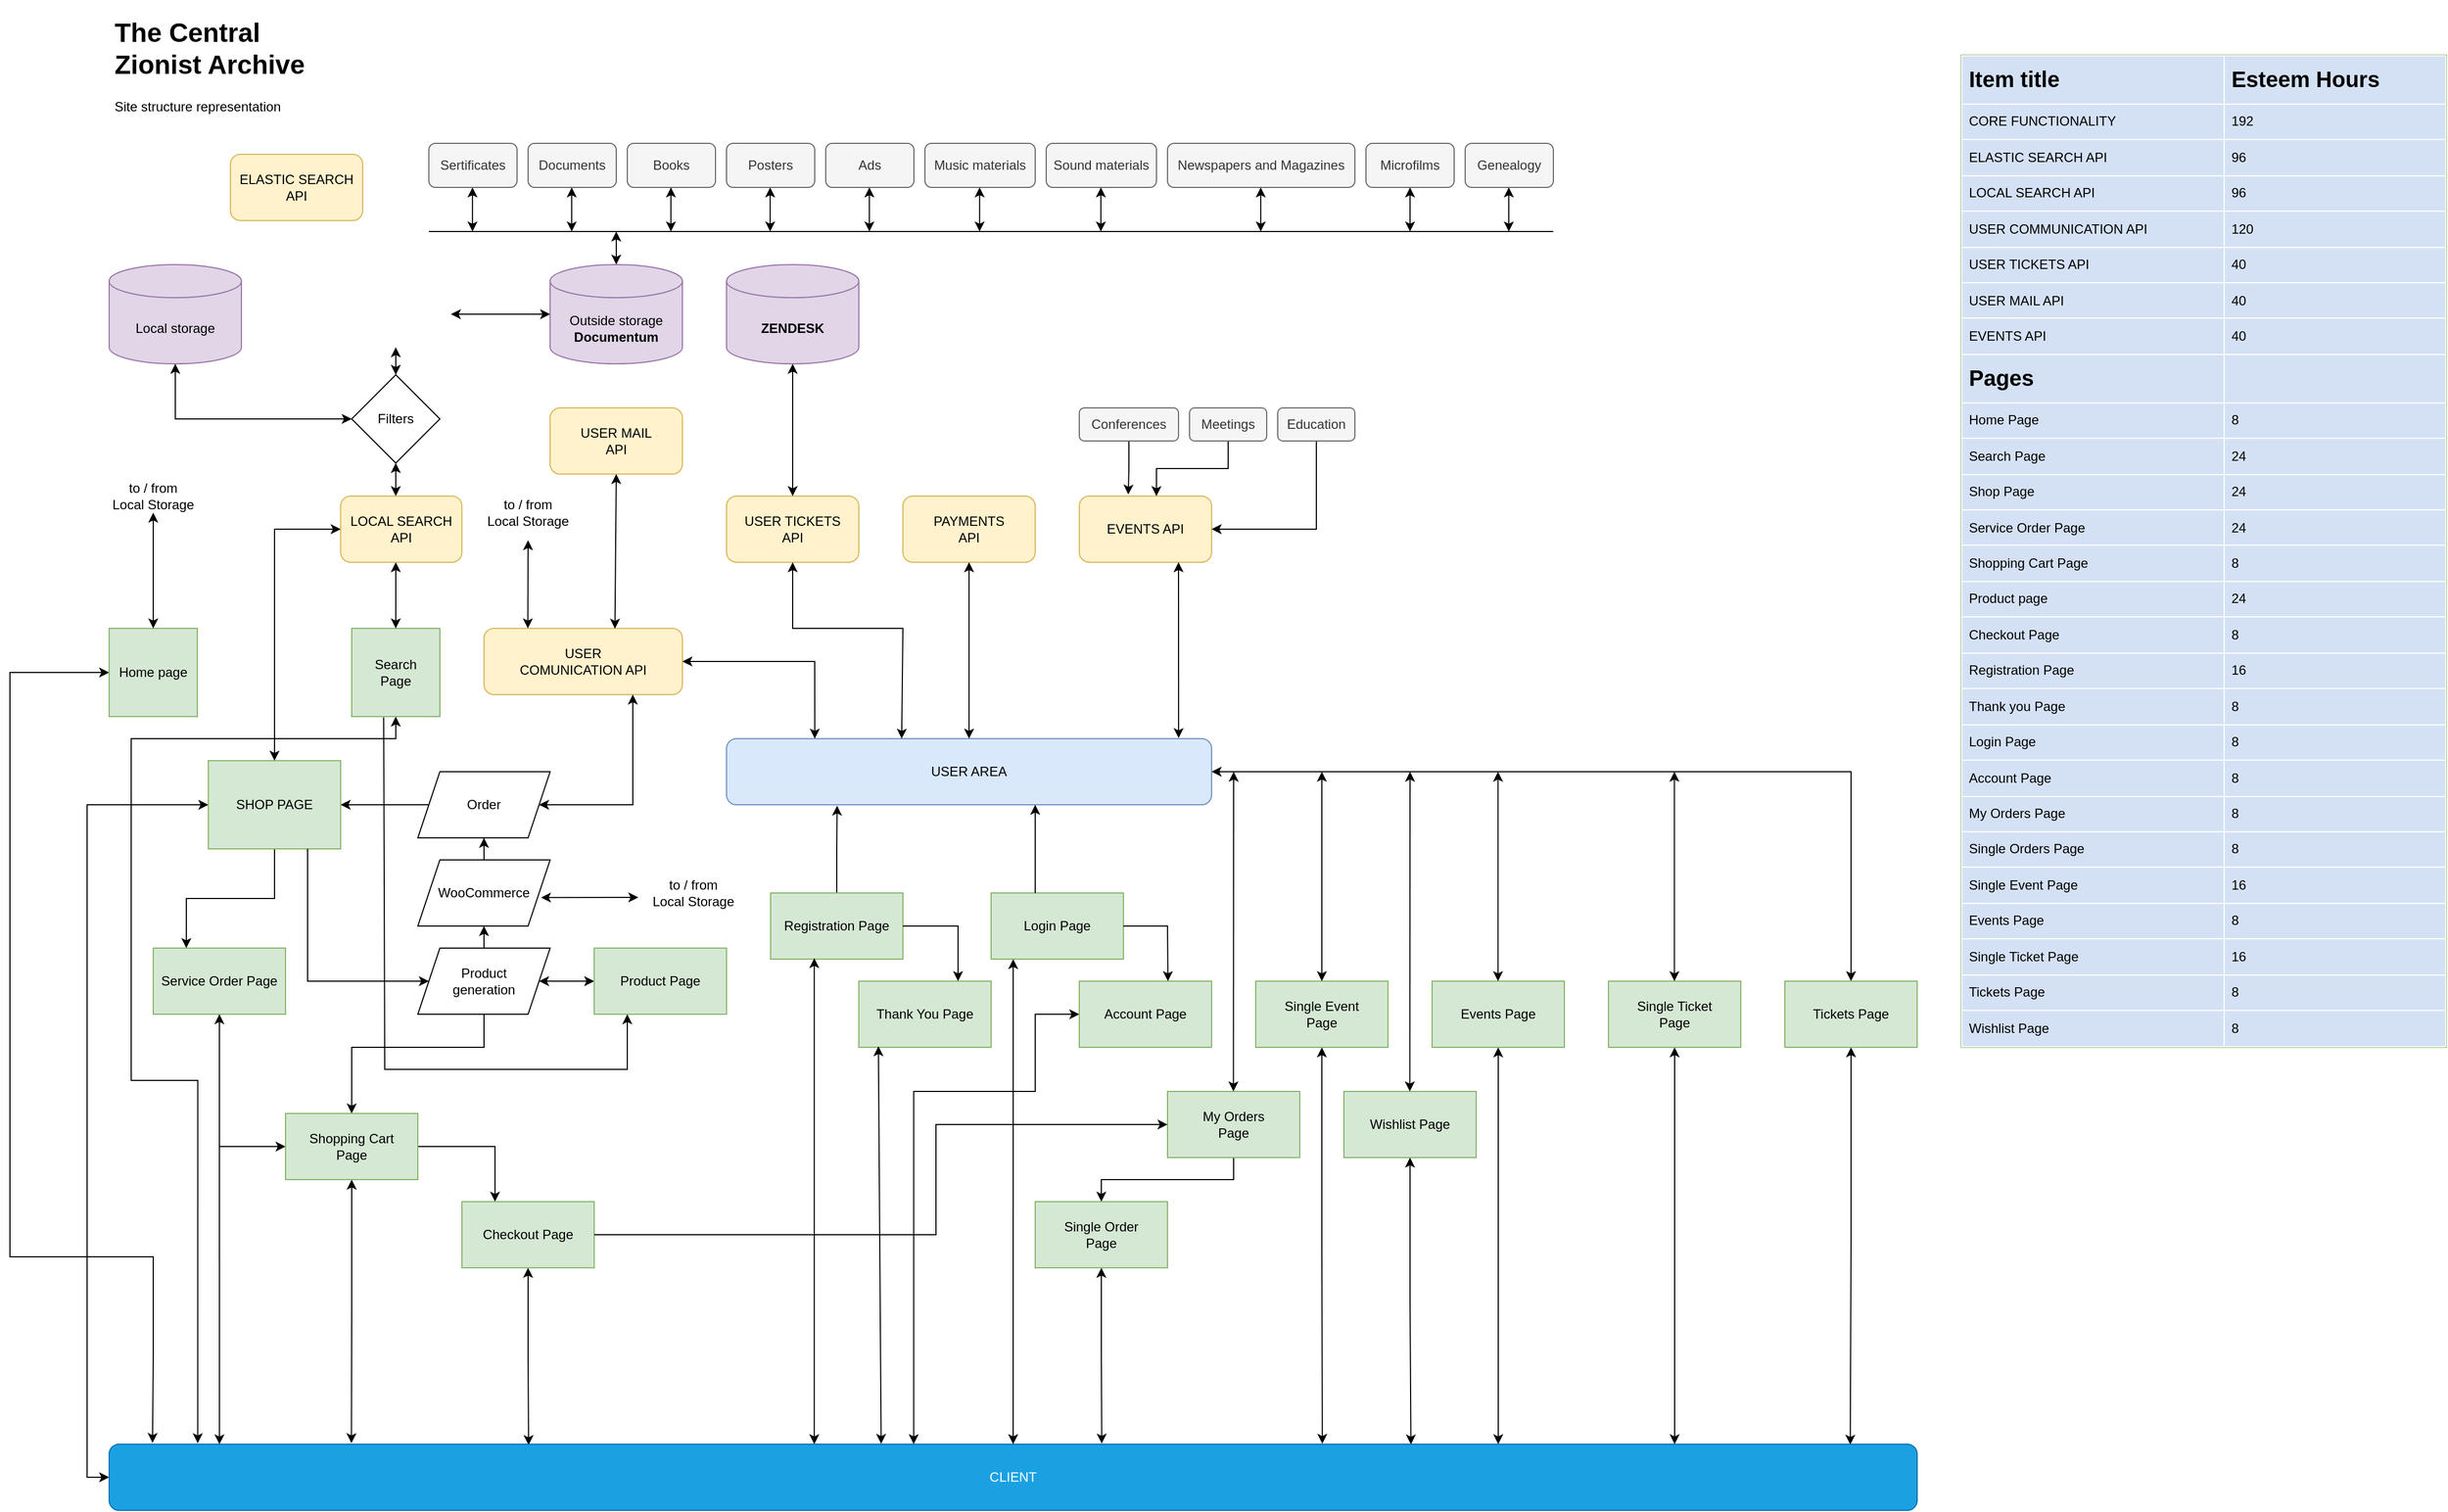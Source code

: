 <mxfile version="20.2.2" type="github">
  <diagram id="vXTD9lxBzudfeYfwQPNL" name="Page-1">
    <mxGraphModel dx="2700" dy="1826" grid="1" gridSize="10" guides="1" tooltips="1" connect="1" arrows="1" fold="1" page="1" pageScale="1" pageWidth="1169" pageHeight="827" math="0" shadow="0">
      <root>
        <mxCell id="0" />
        <mxCell id="1" parent="0" />
        <mxCell id="1O4lPicYfPI4-qORrqub-135" style="edgeStyle=orthogonalEdgeStyle;rounded=0;orthogonalLoop=1;jettySize=auto;html=1;entryX=0.024;entryY=-0.02;entryDx=0;entryDy=0;entryPerimeter=0;startArrow=classic;" parent="1" source="1O4lPicYfPI4-qORrqub-1" target="1O4lPicYfPI4-qORrqub-122" edge="1">
          <mxGeometry relative="1" as="geometry">
            <mxPoint x="140" y="1260.0" as="targetPoint" />
            <Array as="points">
              <mxPoint x="70" y="640" />
              <mxPoint x="70" y="1170" />
              <mxPoint x="200" y="1170" />
              <mxPoint x="200" y="1260" />
            </Array>
          </mxGeometry>
        </mxCell>
        <mxCell id="1O4lPicYfPI4-qORrqub-1" value="Home page" style="whiteSpace=wrap;html=1;aspect=fixed;fillColor=#d5e8d4;strokeColor=#82b366;" parent="1" vertex="1">
          <mxGeometry x="160" y="600" width="80" height="80" as="geometry" />
        </mxCell>
        <mxCell id="1O4lPicYfPI4-qORrqub-136" style="edgeStyle=orthogonalEdgeStyle;rounded=0;orthogonalLoop=1;jettySize=auto;html=1;entryX=0.049;entryY=-0.015;entryDx=0;entryDy=0;entryPerimeter=0;startArrow=classic;" parent="1" source="1O4lPicYfPI4-qORrqub-2" target="1O4lPicYfPI4-qORrqub-122" edge="1">
          <mxGeometry relative="1" as="geometry">
            <Array as="points">
              <mxPoint x="420" y="700" />
              <mxPoint x="180" y="700" />
              <mxPoint x="180" y="1010" />
              <mxPoint x="240" y="1010" />
            </Array>
          </mxGeometry>
        </mxCell>
        <mxCell id="1O4lPicYfPI4-qORrqub-2" value="&lt;div&gt;Search&lt;/div&gt;&lt;div&gt;Page&lt;br&gt;&lt;/div&gt;" style="whiteSpace=wrap;html=1;aspect=fixed;fillColor=#d5e8d4;strokeColor=#82b366;" parent="1" vertex="1">
          <mxGeometry x="380" y="600" width="80" height="80" as="geometry" />
        </mxCell>
        <mxCell id="1O4lPicYfPI4-qORrqub-4" value="Local storage" style="shape=cylinder3;whiteSpace=wrap;html=1;boundedLbl=1;backgroundOutline=1;size=15;fillColor=#e1d5e7;strokeColor=#9673a6;" parent="1" vertex="1">
          <mxGeometry x="160" y="270" width="120" height="90" as="geometry" />
        </mxCell>
        <mxCell id="1O4lPicYfPI4-qORrqub-5" value="Outside storage&lt;br&gt;&lt;strong&gt;Documentum&lt;/strong&gt;" style="shape=cylinder3;whiteSpace=wrap;html=1;boundedLbl=1;backgroundOutline=1;size=15;fillColor=#e1d5e7;strokeColor=#9673a6;" parent="1" vertex="1">
          <mxGeometry x="560" y="270" width="120" height="90" as="geometry" />
        </mxCell>
        <mxCell id="1O4lPicYfPI4-qORrqub-6" value="&lt;h1&gt;The Central Zionist Archive &lt;br&gt;&lt;/h1&gt;&lt;p&gt;Site structure representation&lt;br&gt;&lt;/p&gt;" style="text;html=1;strokeColor=none;fillColor=none;spacing=5;spacingTop=-20;whiteSpace=wrap;overflow=hidden;rounded=0;" parent="1" vertex="1">
          <mxGeometry x="160" y="40" width="190" height="120" as="geometry" />
        </mxCell>
        <mxCell id="1O4lPicYfPI4-qORrqub-9" value="Sertificates" style="rounded=1;whiteSpace=wrap;html=1;fillColor=#f5f5f5;fontColor=#333333;strokeColor=#666666;" parent="1" vertex="1">
          <mxGeometry x="450" y="160" width="80" height="40" as="geometry" />
        </mxCell>
        <mxCell id="1O4lPicYfPI4-qORrqub-10" value="Documents" style="rounded=1;whiteSpace=wrap;html=1;fillColor=#f5f5f5;fontColor=#333333;strokeColor=#666666;" parent="1" vertex="1">
          <mxGeometry x="540" y="160" width="80" height="40" as="geometry" />
        </mxCell>
        <mxCell id="1O4lPicYfPI4-qORrqub-11" value="Books" style="rounded=1;whiteSpace=wrap;html=1;fillColor=#f5f5f5;fontColor=#333333;strokeColor=#666666;" parent="1" vertex="1">
          <mxGeometry x="630" y="160" width="80" height="40" as="geometry" />
        </mxCell>
        <mxCell id="1O4lPicYfPI4-qORrqub-13" value="" style="endArrow=classic;startArrow=classic;html=1;rounded=0;exitX=1;exitY=0.5;exitDx=0;exitDy=0;entryX=0;entryY=0.5;entryDx=0;entryDy=0;entryPerimeter=0;" parent="1" target="1O4lPicYfPI4-qORrqub-5" edge="1">
          <mxGeometry width="50" height="50" relative="1" as="geometry">
            <mxPoint x="470" y="315" as="sourcePoint" />
            <mxPoint x="640" y="440" as="targetPoint" />
          </mxGeometry>
        </mxCell>
        <mxCell id="1O4lPicYfPI4-qORrqub-14" value="Posters" style="rounded=1;whiteSpace=wrap;html=1;fillColor=#f5f5f5;fontColor=#333333;strokeColor=#666666;" parent="1" vertex="1">
          <mxGeometry x="720" y="160" width="80" height="40" as="geometry" />
        </mxCell>
        <mxCell id="1O4lPicYfPI4-qORrqub-17" value="Filters" style="rhombus;whiteSpace=wrap;html=1;" parent="1" vertex="1">
          <mxGeometry x="380" y="370" width="80" height="80" as="geometry" />
        </mxCell>
        <mxCell id="1O4lPicYfPI4-qORrqub-22" value="" style="endArrow=classic;startArrow=classic;html=1;rounded=0;entryX=0.5;entryY=1;entryDx=0;entryDy=0;" parent="1" edge="1">
          <mxGeometry width="50" height="50" relative="1" as="geometry">
            <mxPoint x="420" y="370" as="sourcePoint" />
            <mxPoint x="420" y="345" as="targetPoint" />
          </mxGeometry>
        </mxCell>
        <mxCell id="1O4lPicYfPI4-qORrqub-23" value="" style="endArrow=classic;startArrow=classic;html=1;rounded=0;entryX=0;entryY=0.5;entryDx=0;entryDy=0;exitX=0.5;exitY=1;exitDx=0;exitDy=0;exitPerimeter=0;" parent="1" source="1O4lPicYfPI4-qORrqub-4" target="1O4lPicYfPI4-qORrqub-17" edge="1">
          <mxGeometry width="50" height="50" relative="1" as="geometry">
            <mxPoint x="195" y="435" as="sourcePoint" />
            <mxPoint x="245" y="385" as="targetPoint" />
            <Array as="points">
              <mxPoint x="220" y="410" />
            </Array>
          </mxGeometry>
        </mxCell>
        <mxCell id="1O4lPicYfPI4-qORrqub-24" value="" style="endArrow=classic;startArrow=classic;html=1;rounded=0;exitX=0.5;exitY=0;exitDx=0;exitDy=0;entryX=0.5;entryY=1;entryDx=0;entryDy=0;" parent="1" target="1O4lPicYfPI4-qORrqub-17" edge="1">
          <mxGeometry width="50" height="50" relative="1" as="geometry">
            <mxPoint x="420" y="480" as="sourcePoint" />
            <mxPoint x="470" y="400" as="targetPoint" />
          </mxGeometry>
        </mxCell>
        <mxCell id="1O4lPicYfPI4-qORrqub-25" value="Ads" style="rounded=1;whiteSpace=wrap;html=1;fillColor=#f5f5f5;fontColor=#333333;strokeColor=#666666;" parent="1" vertex="1">
          <mxGeometry x="810" y="160" width="80" height="40" as="geometry" />
        </mxCell>
        <mxCell id="1O4lPicYfPI4-qORrqub-26" value="Music materials" style="rounded=1;whiteSpace=wrap;html=1;fillColor=#f5f5f5;fontColor=#333333;strokeColor=#666666;" parent="1" vertex="1">
          <mxGeometry x="900" y="160" width="100" height="40" as="geometry" />
        </mxCell>
        <mxCell id="1O4lPicYfPI4-qORrqub-27" value="Sound materials" style="rounded=1;whiteSpace=wrap;html=1;fillColor=#f5f5f5;fontColor=#333333;strokeColor=#666666;" parent="1" vertex="1">
          <mxGeometry x="1010" y="160" width="100" height="40" as="geometry" />
        </mxCell>
        <mxCell id="1O4lPicYfPI4-qORrqub-28" value="" style="endArrow=classic;startArrow=classic;html=1;rounded=0;exitX=0.5;exitY=0;exitDx=0;exitDy=0;entryX=0.5;entryY=1;entryDx=0;entryDy=0;" parent="1" source="1O4lPicYfPI4-qORrqub-2" edge="1">
          <mxGeometry width="50" height="50" relative="1" as="geometry">
            <mxPoint x="690" y="410" as="sourcePoint" />
            <mxPoint x="420" y="540" as="targetPoint" />
          </mxGeometry>
        </mxCell>
        <mxCell id="1O4lPicYfPI4-qORrqub-30" value="" style="endArrow=classic;startArrow=classic;html=1;rounded=0;exitX=0.5;exitY=0;exitDx=0;exitDy=0;" parent="1" source="1O4lPicYfPI4-qORrqub-1" target="1O4lPicYfPI4-qORrqub-31" edge="1">
          <mxGeometry width="50" height="50" relative="1" as="geometry">
            <mxPoint x="690" y="410" as="sourcePoint" />
            <mxPoint x="200" y="480" as="targetPoint" />
          </mxGeometry>
        </mxCell>
        <mxCell id="1O4lPicYfPI4-qORrqub-31" value="&lt;div&gt;to / from&lt;/div&gt;&lt;div&gt;Local Storage&lt;br&gt;&lt;/div&gt;" style="text;html=1;strokeColor=none;fillColor=none;align=center;verticalAlign=middle;whiteSpace=wrap;rounded=0;" parent="1" vertex="1">
          <mxGeometry x="150" y="465" width="100" height="30" as="geometry" />
        </mxCell>
        <mxCell id="1O4lPicYfPI4-qORrqub-34" value="" style="endArrow=classic;startArrow=classic;html=1;rounded=0;exitX=0.5;exitY=0;exitDx=0;exitDy=0;exitPerimeter=0;" parent="1" source="1O4lPicYfPI4-qORrqub-5" edge="1">
          <mxGeometry width="50" height="50" relative="1" as="geometry">
            <mxPoint x="690" y="410" as="sourcePoint" />
            <mxPoint x="620" y="240" as="targetPoint" />
          </mxGeometry>
        </mxCell>
        <mxCell id="1O4lPicYfPI4-qORrqub-35" value="" style="endArrow=none;html=1;rounded=0;" parent="1" edge="1">
          <mxGeometry width="50" height="50" relative="1" as="geometry">
            <mxPoint x="450" y="240" as="sourcePoint" />
            <mxPoint x="1470" y="240" as="targetPoint" />
          </mxGeometry>
        </mxCell>
        <mxCell id="1O4lPicYfPI4-qORrqub-39" value="Newspapers and Magazines" style="rounded=1;whiteSpace=wrap;html=1;fillColor=#f5f5f5;fontColor=#333333;strokeColor=#666666;" parent="1" vertex="1">
          <mxGeometry x="1120" y="160" width="170" height="40" as="geometry" />
        </mxCell>
        <mxCell id="1O4lPicYfPI4-qORrqub-40" value="Genealogy" style="rounded=1;whiteSpace=wrap;html=1;fillColor=#f5f5f5;fontColor=#333333;strokeColor=#666666;" parent="1" vertex="1">
          <mxGeometry x="1390" y="160" width="80" height="40" as="geometry" />
        </mxCell>
        <mxCell id="1O4lPicYfPI4-qORrqub-43" value="Microfilms" style="rounded=1;whiteSpace=wrap;html=1;fillColor=#f5f5f5;fontColor=#333333;strokeColor=#666666;" parent="1" vertex="1">
          <mxGeometry x="1300" y="160" width="80" height="40" as="geometry" />
        </mxCell>
        <mxCell id="1O4lPicYfPI4-qORrqub-44" value="" style="endArrow=classic;startArrow=classic;html=1;rounded=0;entryX=0.5;entryY=1;entryDx=0;entryDy=0;" parent="1" edge="1">
          <mxGeometry width="50" height="50" relative="1" as="geometry">
            <mxPoint x="489.58" y="240.0" as="sourcePoint" />
            <mxPoint x="489.58" y="200.0" as="targetPoint" />
          </mxGeometry>
        </mxCell>
        <mxCell id="1O4lPicYfPI4-qORrqub-45" value="" style="endArrow=classic;startArrow=classic;html=1;rounded=0;entryX=0.5;entryY=1;entryDx=0;entryDy=0;" parent="1" edge="1">
          <mxGeometry width="50" height="50" relative="1" as="geometry">
            <mxPoint x="579.58" y="240.0" as="sourcePoint" />
            <mxPoint x="579.58" y="200.0" as="targetPoint" />
          </mxGeometry>
        </mxCell>
        <mxCell id="1O4lPicYfPI4-qORrqub-46" value="" style="endArrow=classic;startArrow=classic;html=1;rounded=0;entryX=0.5;entryY=1;entryDx=0;entryDy=0;" parent="1" edge="1">
          <mxGeometry width="50" height="50" relative="1" as="geometry">
            <mxPoint x="669.58" y="240.0" as="sourcePoint" />
            <mxPoint x="669.58" y="200.0" as="targetPoint" />
          </mxGeometry>
        </mxCell>
        <mxCell id="1O4lPicYfPI4-qORrqub-47" value="" style="endArrow=classic;startArrow=classic;html=1;rounded=0;entryX=0.5;entryY=1;entryDx=0;entryDy=0;" parent="1" edge="1">
          <mxGeometry width="50" height="50" relative="1" as="geometry">
            <mxPoint x="759.58" y="240.0" as="sourcePoint" />
            <mxPoint x="759.58" y="200.0" as="targetPoint" />
          </mxGeometry>
        </mxCell>
        <mxCell id="1O4lPicYfPI4-qORrqub-48" value="" style="endArrow=classic;startArrow=classic;html=1;rounded=0;entryX=0.5;entryY=1;entryDx=0;entryDy=0;" parent="1" edge="1">
          <mxGeometry width="50" height="50" relative="1" as="geometry">
            <mxPoint x="849.58" y="240.0" as="sourcePoint" />
            <mxPoint x="849.58" y="200.0" as="targetPoint" />
          </mxGeometry>
        </mxCell>
        <mxCell id="1O4lPicYfPI4-qORrqub-49" value="" style="endArrow=classic;startArrow=classic;html=1;rounded=0;entryX=0.5;entryY=1;entryDx=0;entryDy=0;" parent="1" edge="1">
          <mxGeometry width="50" height="50" relative="1" as="geometry">
            <mxPoint x="949.58" y="240.0" as="sourcePoint" />
            <mxPoint x="949.58" y="200.0" as="targetPoint" />
          </mxGeometry>
        </mxCell>
        <mxCell id="1O4lPicYfPI4-qORrqub-50" value="" style="endArrow=classic;startArrow=classic;html=1;rounded=0;entryX=0.5;entryY=1;entryDx=0;entryDy=0;" parent="1" edge="1">
          <mxGeometry width="50" height="50" relative="1" as="geometry">
            <mxPoint x="1059.58" y="240.0" as="sourcePoint" />
            <mxPoint x="1059.58" y="200.0" as="targetPoint" />
          </mxGeometry>
        </mxCell>
        <mxCell id="1O4lPicYfPI4-qORrqub-51" value="" style="endArrow=classic;startArrow=classic;html=1;rounded=0;entryX=0.5;entryY=1;entryDx=0;entryDy=0;" parent="1" edge="1">
          <mxGeometry width="50" height="50" relative="1" as="geometry">
            <mxPoint x="1204.58" y="240.0" as="sourcePoint" />
            <mxPoint x="1204.58" y="200.0" as="targetPoint" />
          </mxGeometry>
        </mxCell>
        <mxCell id="1O4lPicYfPI4-qORrqub-52" value="" style="endArrow=classic;startArrow=classic;html=1;rounded=0;entryX=0.5;entryY=1;entryDx=0;entryDy=0;" parent="1" edge="1">
          <mxGeometry width="50" height="50" relative="1" as="geometry">
            <mxPoint x="1429.58" y="240.0" as="sourcePoint" />
            <mxPoint x="1429.58" y="200.0" as="targetPoint" />
          </mxGeometry>
        </mxCell>
        <mxCell id="1O4lPicYfPI4-qORrqub-53" value="" style="endArrow=classic;startArrow=classic;html=1;rounded=0;entryX=0.5;entryY=1;entryDx=0;entryDy=0;" parent="1" edge="1">
          <mxGeometry width="50" height="50" relative="1" as="geometry">
            <mxPoint x="1340" y="240.0" as="sourcePoint" />
            <mxPoint x="1340" y="200.0" as="targetPoint" />
          </mxGeometry>
        </mxCell>
        <mxCell id="1O4lPicYfPI4-qORrqub-123" style="edgeStyle=orthogonalEdgeStyle;rounded=0;orthogonalLoop=1;jettySize=auto;html=1;entryX=0.5;entryY=0;entryDx=0;entryDy=0;startArrow=classic;" parent="1" source="1O4lPicYfPI4-qORrqub-55" target="1O4lPicYfPI4-qORrqub-105" edge="1">
          <mxGeometry relative="1" as="geometry" />
        </mxCell>
        <mxCell id="1O4lPicYfPI4-qORrqub-55" value="USER AREA" style="rounded=1;whiteSpace=wrap;html=1;fillColor=#dae8fc;strokeColor=#6c8ebf;" parent="1" vertex="1">
          <mxGeometry x="720" y="700" width="440" height="60" as="geometry" />
        </mxCell>
        <mxCell id="1O4lPicYfPI4-qORrqub-56" value="USER TICKETS&lt;br&gt;API" style="rounded=1;whiteSpace=wrap;html=1;fillColor=#fff2cc;strokeColor=#d6b656;" parent="1" vertex="1">
          <mxGeometry x="720" y="480" width="120" height="60" as="geometry" />
        </mxCell>
        <mxCell id="1O4lPicYfPI4-qORrqub-57" value="EVENTS API" style="rounded=1;whiteSpace=wrap;html=1;fillColor=#fff2cc;strokeColor=#d6b656;" parent="1" vertex="1">
          <mxGeometry x="1040" y="480" width="120" height="60" as="geometry" />
        </mxCell>
        <mxCell id="1O4lPicYfPI4-qORrqub-59" value="&lt;strong&gt;ZENDESK&lt;/strong&gt;" style="shape=cylinder3;whiteSpace=wrap;html=1;boundedLbl=1;backgroundOutline=1;size=15;fillColor=#e1d5e7;strokeColor=#9673a6;" parent="1" vertex="1">
          <mxGeometry x="720" y="270" width="120" height="90" as="geometry" />
        </mxCell>
        <mxCell id="1O4lPicYfPI4-qORrqub-60" value="PAYMENTS&lt;br&gt;API" style="rounded=1;whiteSpace=wrap;html=1;fillColor=#fff2cc;strokeColor=#d6b656;" parent="1" vertex="1">
          <mxGeometry x="880" y="480" width="120" height="60" as="geometry" />
        </mxCell>
        <mxCell id="1O4lPicYfPI4-qORrqub-64" style="edgeStyle=orthogonalEdgeStyle;rounded=0;orthogonalLoop=1;jettySize=auto;html=1;exitX=0.5;exitY=1;exitDx=0;exitDy=0;entryX=0.37;entryY=-0.024;entryDx=0;entryDy=0;entryPerimeter=0;" parent="1" source="1O4lPicYfPI4-qORrqub-61" target="1O4lPicYfPI4-qORrqub-57" edge="1">
          <mxGeometry relative="1" as="geometry" />
        </mxCell>
        <mxCell id="1O4lPicYfPI4-qORrqub-61" value="Сonferences" style="rounded=1;whiteSpace=wrap;html=1;fillColor=#f5f5f5;fontColor=#333333;strokeColor=#666666;" parent="1" vertex="1">
          <mxGeometry x="1040" y="400" width="90" height="30" as="geometry" />
        </mxCell>
        <mxCell id="1O4lPicYfPI4-qORrqub-65" style="edgeStyle=orthogonalEdgeStyle;rounded=0;orthogonalLoop=1;jettySize=auto;html=1;exitX=0.5;exitY=1;exitDx=0;exitDy=0;entryX=0.583;entryY=0;entryDx=0;entryDy=0;entryPerimeter=0;" parent="1" source="1O4lPicYfPI4-qORrqub-62" target="1O4lPicYfPI4-qORrqub-57" edge="1">
          <mxGeometry relative="1" as="geometry" />
        </mxCell>
        <mxCell id="1O4lPicYfPI4-qORrqub-62" value="Meetings" style="rounded=1;whiteSpace=wrap;html=1;fillColor=#f5f5f5;fontColor=#333333;strokeColor=#666666;" parent="1" vertex="1">
          <mxGeometry x="1140" y="400" width="70" height="30" as="geometry" />
        </mxCell>
        <mxCell id="1O4lPicYfPI4-qORrqub-66" style="edgeStyle=orthogonalEdgeStyle;rounded=0;orthogonalLoop=1;jettySize=auto;html=1;exitX=0.5;exitY=1;exitDx=0;exitDy=0;entryX=1;entryY=0.5;entryDx=0;entryDy=0;" parent="1" source="1O4lPicYfPI4-qORrqub-63" target="1O4lPicYfPI4-qORrqub-57" edge="1">
          <mxGeometry relative="1" as="geometry" />
        </mxCell>
        <mxCell id="1O4lPicYfPI4-qORrqub-63" value="Education" style="rounded=1;whiteSpace=wrap;html=1;fillColor=#f5f5f5;fontColor=#333333;strokeColor=#666666;" parent="1" vertex="1">
          <mxGeometry x="1220" y="400" width="70" height="30" as="geometry" />
        </mxCell>
        <mxCell id="1O4lPicYfPI4-qORrqub-116" style="edgeStyle=orthogonalEdgeStyle;rounded=0;orthogonalLoop=1;jettySize=auto;html=1;entryX=0.25;entryY=0;entryDx=0;entryDy=0;" parent="1" source="1O4lPicYfPI4-qORrqub-67" target="1O4lPicYfPI4-qORrqub-111" edge="1">
          <mxGeometry relative="1" as="geometry" />
        </mxCell>
        <mxCell id="1O4lPicYfPI4-qORrqub-134" style="edgeStyle=orthogonalEdgeStyle;rounded=0;orthogonalLoop=1;jettySize=auto;html=1;entryX=0;entryY=0.5;entryDx=0;entryDy=0;startArrow=classic;" parent="1" source="1O4lPicYfPI4-qORrqub-67" target="1O4lPicYfPI4-qORrqub-122" edge="1">
          <mxGeometry relative="1" as="geometry">
            <Array as="points">
              <mxPoint x="140" y="760" />
              <mxPoint x="140" y="1370" />
            </Array>
          </mxGeometry>
        </mxCell>
        <mxCell id="1O4lPicYfPI4-qORrqub-67" value="SHOP PAGE" style="rounded=0;whiteSpace=wrap;html=1;fillColor=#d5e8d4;strokeColor=#82b366;" parent="1" vertex="1">
          <mxGeometry x="250" y="720" width="120" height="80" as="geometry" />
        </mxCell>
        <mxCell id="1O4lPicYfPI4-qORrqub-69" value="" style="endArrow=classic;startArrow=classic;html=1;rounded=0;entryX=0;entryY=0.5;entryDx=0;entryDy=0;" parent="1" source="1O4lPicYfPI4-qORrqub-67" edge="1">
          <mxGeometry width="50" height="50" relative="1" as="geometry">
            <mxPoint x="200" y="730" as="sourcePoint" />
            <mxPoint x="370" y="510" as="targetPoint" />
            <Array as="points">
              <mxPoint x="310" y="510" />
            </Array>
          </mxGeometry>
        </mxCell>
        <mxCell id="1O4lPicYfPI4-qORrqub-74" style="edgeStyle=orthogonalEdgeStyle;rounded=0;orthogonalLoop=1;jettySize=auto;html=1;exitX=0.5;exitY=0;exitDx=0;exitDy=0;entryX=0.5;entryY=1;entryDx=0;entryDy=0;" parent="1" source="1O4lPicYfPI4-qORrqub-70" target="1O4lPicYfPI4-qORrqub-71" edge="1">
          <mxGeometry relative="1" as="geometry" />
        </mxCell>
        <mxCell id="1O4lPicYfPI4-qORrqub-90" style="edgeStyle=orthogonalEdgeStyle;rounded=0;orthogonalLoop=1;jettySize=auto;html=1;entryX=0;entryY=0.5;entryDx=0;entryDy=0;startArrow=classic;" parent="1" source="1O4lPicYfPI4-qORrqub-70" target="1O4lPicYfPI4-qORrqub-89" edge="1">
          <mxGeometry relative="1" as="geometry" />
        </mxCell>
        <mxCell id="1O4lPicYfPI4-qORrqub-119" style="edgeStyle=orthogonalEdgeStyle;rounded=0;orthogonalLoop=1;jettySize=auto;html=1;entryX=0.5;entryY=0;entryDx=0;entryDy=0;" parent="1" source="1O4lPicYfPI4-qORrqub-70" target="1O4lPicYfPI4-qORrqub-112" edge="1">
          <mxGeometry relative="1" as="geometry">
            <Array as="points">
              <mxPoint x="500" y="980" />
              <mxPoint x="380" y="980" />
            </Array>
          </mxGeometry>
        </mxCell>
        <mxCell id="1O4lPicYfPI4-qORrqub-70" value="&lt;div&gt;Product&lt;/div&gt;&lt;div&gt;generation&lt;br&gt;&lt;/div&gt;" style="shape=parallelogram;perimeter=parallelogramPerimeter;whiteSpace=wrap;html=1;fixedSize=1;" parent="1" vertex="1">
          <mxGeometry x="440" y="890" width="120" height="60" as="geometry" />
        </mxCell>
        <mxCell id="1O4lPicYfPI4-qORrqub-75" style="edgeStyle=orthogonalEdgeStyle;rounded=0;orthogonalLoop=1;jettySize=auto;html=1;exitX=0.5;exitY=0;exitDx=0;exitDy=0;" parent="1" source="1O4lPicYfPI4-qORrqub-71" target="1O4lPicYfPI4-qORrqub-72" edge="1">
          <mxGeometry relative="1" as="geometry" />
        </mxCell>
        <mxCell id="1O4lPicYfPI4-qORrqub-71" value="WooCommerce" style="shape=parallelogram;perimeter=parallelogramPerimeter;whiteSpace=wrap;html=1;fixedSize=1;" parent="1" vertex="1">
          <mxGeometry x="440" y="810" width="120" height="60" as="geometry" />
        </mxCell>
        <mxCell id="1O4lPicYfPI4-qORrqub-76" style="edgeStyle=orthogonalEdgeStyle;rounded=0;orthogonalLoop=1;jettySize=auto;html=1;entryX=1;entryY=0.5;entryDx=0;entryDy=0;" parent="1" source="1O4lPicYfPI4-qORrqub-72" target="1O4lPicYfPI4-qORrqub-67" edge="1">
          <mxGeometry relative="1" as="geometry" />
        </mxCell>
        <mxCell id="1O4lPicYfPI4-qORrqub-72" value="Order" style="shape=parallelogram;perimeter=parallelogramPerimeter;whiteSpace=wrap;html=1;fixedSize=1;" parent="1" vertex="1">
          <mxGeometry x="440" y="730" width="120" height="60" as="geometry" />
        </mxCell>
        <mxCell id="1O4lPicYfPI4-qORrqub-73" value="" style="endArrow=classic;html=1;rounded=0;entryX=0;entryY=0.5;entryDx=0;entryDy=0;exitX=0.75;exitY=1;exitDx=0;exitDy=0;" parent="1" source="1O4lPicYfPI4-qORrqub-67" target="1O4lPicYfPI4-qORrqub-70" edge="1">
          <mxGeometry width="50" height="50" relative="1" as="geometry">
            <mxPoint x="420" y="760" as="sourcePoint" />
            <mxPoint x="470" y="710" as="targetPoint" />
            <Array as="points">
              <mxPoint x="340" y="920" />
            </Array>
          </mxGeometry>
        </mxCell>
        <mxCell id="1O4lPicYfPI4-qORrqub-77" value="" style="endArrow=classic;startArrow=classic;html=1;rounded=0;exitX=0.931;exitY=0.569;exitDx=0;exitDy=0;exitPerimeter=0;" parent="1" source="1O4lPicYfPI4-qORrqub-71" edge="1">
          <mxGeometry width="50" height="50" relative="1" as="geometry">
            <mxPoint x="610" y="865" as="sourcePoint" />
            <mxPoint x="640" y="844" as="targetPoint" />
          </mxGeometry>
        </mxCell>
        <mxCell id="1O4lPicYfPI4-qORrqub-78" value="&lt;div&gt;to / from&lt;/div&gt;&lt;div&gt;Local Storage&lt;br&gt;&lt;/div&gt;" style="text;html=1;strokeColor=none;fillColor=none;align=center;verticalAlign=middle;whiteSpace=wrap;rounded=0;" parent="1" vertex="1">
          <mxGeometry x="490" y="480" width="100" height="30" as="geometry" />
        </mxCell>
        <mxCell id="1O4lPicYfPI4-qORrqub-79" value="" style="endArrow=classic;startArrow=classic;html=1;rounded=0;entryX=0.5;entryY=1;entryDx=0;entryDy=0;entryPerimeter=0;exitX=0.5;exitY=0;exitDx=0;exitDy=0;" parent="1" source="1O4lPicYfPI4-qORrqub-56" target="1O4lPicYfPI4-qORrqub-59" edge="1">
          <mxGeometry width="50" height="50" relative="1" as="geometry">
            <mxPoint x="760" y="450" as="sourcePoint" />
            <mxPoint x="810" y="400" as="targetPoint" />
          </mxGeometry>
        </mxCell>
        <mxCell id="1O4lPicYfPI4-qORrqub-80" value="USER &lt;br&gt;COMUNICATION API" style="rounded=1;whiteSpace=wrap;html=1;fillColor=#fff2cc;strokeColor=#d6b656;" parent="1" vertex="1">
          <mxGeometry x="500" y="600" width="180" height="60" as="geometry" />
        </mxCell>
        <mxCell id="1O4lPicYfPI4-qORrqub-81" value="" style="endArrow=classic;startArrow=classic;html=1;rounded=0;entryX=0.75;entryY=1;entryDx=0;entryDy=0;exitX=1;exitY=0.5;exitDx=0;exitDy=0;" parent="1" source="1O4lPicYfPI4-qORrqub-72" target="1O4lPicYfPI4-qORrqub-80" edge="1">
          <mxGeometry width="50" height="50" relative="1" as="geometry">
            <mxPoint x="595" y="760" as="sourcePoint" />
            <mxPoint x="645" y="710" as="targetPoint" />
            <Array as="points">
              <mxPoint x="635" y="760" />
            </Array>
          </mxGeometry>
        </mxCell>
        <mxCell id="1O4lPicYfPI4-qORrqub-82" value="" style="endArrow=classic;startArrow=classic;html=1;rounded=0;exitX=1;exitY=0.5;exitDx=0;exitDy=0;entryX=0.182;entryY=0;entryDx=0;entryDy=0;entryPerimeter=0;" parent="1" source="1O4lPicYfPI4-qORrqub-80" target="1O4lPicYfPI4-qORrqub-55" edge="1">
          <mxGeometry width="50" height="50" relative="1" as="geometry">
            <mxPoint x="870" y="660" as="sourcePoint" />
            <mxPoint x="920" y="610" as="targetPoint" />
            <Array as="points">
              <mxPoint x="800" y="630" />
            </Array>
          </mxGeometry>
        </mxCell>
        <mxCell id="1O4lPicYfPI4-qORrqub-83" value="" style="endArrow=classic;startArrow=classic;html=1;rounded=0;entryX=0.221;entryY=-0.001;entryDx=0;entryDy=0;entryPerimeter=0;" parent="1" target="1O4lPicYfPI4-qORrqub-80" edge="1">
          <mxGeometry width="50" height="50" relative="1" as="geometry">
            <mxPoint x="540" y="520" as="sourcePoint" />
            <mxPoint x="618.28" y="560" as="targetPoint" />
          </mxGeometry>
        </mxCell>
        <mxCell id="1O4lPicYfPI4-qORrqub-84" value="USER MAIL&lt;br&gt;API" style="rounded=1;whiteSpace=wrap;html=1;fillColor=#fff2cc;strokeColor=#d6b656;" parent="1" vertex="1">
          <mxGeometry x="560" y="400" width="120" height="60" as="geometry" />
        </mxCell>
        <mxCell id="1O4lPicYfPI4-qORrqub-85" value="" style="endArrow=classic;startArrow=classic;html=1;rounded=0;entryX=0.5;entryY=1;entryDx=0;entryDy=0;exitX=0.66;exitY=0.004;exitDx=0;exitDy=0;exitPerimeter=0;" parent="1" source="1O4lPicYfPI4-qORrqub-80" target="1O4lPicYfPI4-qORrqub-84" edge="1">
          <mxGeometry width="50" height="50" relative="1" as="geometry">
            <mxPoint x="540" y="590" as="sourcePoint" />
            <mxPoint x="590" y="540" as="targetPoint" />
          </mxGeometry>
        </mxCell>
        <mxCell id="1O4lPicYfPI4-qORrqub-86" value="&lt;div&gt;to / from&lt;/div&gt;&lt;div&gt;Local Storage&lt;br&gt;&lt;/div&gt;" style="text;html=1;strokeColor=none;fillColor=none;align=center;verticalAlign=middle;whiteSpace=wrap;rounded=0;" parent="1" vertex="1">
          <mxGeometry x="640" y="825" width="100" height="30" as="geometry" />
        </mxCell>
        <mxCell id="1O4lPicYfPI4-qORrqub-87" value="" style="endArrow=classic;startArrow=classic;html=1;rounded=0;exitX=0.5;exitY=0;exitDx=0;exitDy=0;entryX=0.5;entryY=1;entryDx=0;entryDy=0;" parent="1" source="1O4lPicYfPI4-qORrqub-55" target="1O4lPicYfPI4-qORrqub-60" edge="1">
          <mxGeometry width="50" height="50" relative="1" as="geometry">
            <mxPoint x="890" y="650" as="sourcePoint" />
            <mxPoint x="940" y="600" as="targetPoint" />
          </mxGeometry>
        </mxCell>
        <mxCell id="1O4lPicYfPI4-qORrqub-88" value="" style="endArrow=classic;startArrow=classic;html=1;rounded=0;exitX=0.932;exitY=-0.008;exitDx=0;exitDy=0;exitPerimeter=0;entryX=0.75;entryY=1;entryDx=0;entryDy=0;" parent="1" source="1O4lPicYfPI4-qORrqub-55" target="1O4lPicYfPI4-qORrqub-57" edge="1">
          <mxGeometry width="50" height="50" relative="1" as="geometry">
            <mxPoint x="1090" y="550" as="sourcePoint" />
            <mxPoint x="1140" y="500" as="targetPoint" />
          </mxGeometry>
        </mxCell>
        <mxCell id="1O4lPicYfPI4-qORrqub-89" value="Product Page" style="rounded=0;whiteSpace=wrap;html=1;fillColor=#d5e8d4;strokeColor=#82b366;" parent="1" vertex="1">
          <mxGeometry x="600" y="890" width="120" height="60" as="geometry" />
        </mxCell>
        <mxCell id="1O4lPicYfPI4-qORrqub-91" value="" style="endArrow=classic;html=1;rounded=0;entryX=0.25;entryY=1;entryDx=0;entryDy=0;exitX=0.363;exitY=1.01;exitDx=0;exitDy=0;exitPerimeter=0;" parent="1" source="1O4lPicYfPI4-qORrqub-2" target="1O4lPicYfPI4-qORrqub-89" edge="1">
          <mxGeometry width="50" height="50" relative="1" as="geometry">
            <mxPoint x="410" y="1130" as="sourcePoint" />
            <mxPoint x="830" y="900" as="targetPoint" />
            <Array as="points">
              <mxPoint x="410" y="1000" />
              <mxPoint x="630" y="1000" />
            </Array>
          </mxGeometry>
        </mxCell>
        <mxCell id="1O4lPicYfPI4-qORrqub-94" style="edgeStyle=orthogonalEdgeStyle;rounded=0;orthogonalLoop=1;jettySize=auto;html=1;entryX=0.228;entryY=1.014;entryDx=0;entryDy=0;entryPerimeter=0;" parent="1" source="1O4lPicYfPI4-qORrqub-92" target="1O4lPicYfPI4-qORrqub-55" edge="1">
          <mxGeometry relative="1" as="geometry" />
        </mxCell>
        <mxCell id="1O4lPicYfPI4-qORrqub-92" value="Registration Page" style="rounded=0;whiteSpace=wrap;html=1;fillColor=#d5e8d4;strokeColor=#82b366;" parent="1" vertex="1">
          <mxGeometry x="760" y="840" width="120" height="60" as="geometry" />
        </mxCell>
        <mxCell id="1O4lPicYfPI4-qORrqub-93" value="Thank You Page" style="rounded=0;whiteSpace=wrap;html=1;fillColor=#d5e8d4;strokeColor=#82b366;" parent="1" vertex="1">
          <mxGeometry x="840" y="920" width="120" height="60" as="geometry" />
        </mxCell>
        <mxCell id="1O4lPicYfPI4-qORrqub-96" value="" style="endArrow=classic;html=1;rounded=0;entryX=0.75;entryY=0;entryDx=0;entryDy=0;exitX=1;exitY=0.5;exitDx=0;exitDy=0;" parent="1" source="1O4lPicYfPI4-qORrqub-92" target="1O4lPicYfPI4-qORrqub-93" edge="1">
          <mxGeometry width="50" height="50" relative="1" as="geometry">
            <mxPoint x="610" y="820" as="sourcePoint" />
            <mxPoint x="660" y="770" as="targetPoint" />
            <Array as="points">
              <mxPoint x="930" y="870" />
            </Array>
          </mxGeometry>
        </mxCell>
        <mxCell id="1O4lPicYfPI4-qORrqub-97" value="&lt;div&gt;LOCAL SEARCH&lt;/div&gt;&lt;div&gt;API&lt;/div&gt;" style="rounded=1;whiteSpace=wrap;html=1;fillColor=#fff2cc;strokeColor=#d6b656;" parent="1" vertex="1">
          <mxGeometry x="370" y="480" width="110" height="60" as="geometry" />
        </mxCell>
        <mxCell id="1O4lPicYfPI4-qORrqub-98" value="Login Page" style="rounded=0;whiteSpace=wrap;html=1;fillColor=#d5e8d4;strokeColor=#82b366;" parent="1" vertex="1">
          <mxGeometry x="960" y="840" width="120" height="60" as="geometry" />
        </mxCell>
        <mxCell id="1O4lPicYfPI4-qORrqub-131" style="edgeStyle=orthogonalEdgeStyle;rounded=0;orthogonalLoop=1;jettySize=auto;html=1;entryX=0.445;entryY=0;entryDx=0;entryDy=0;entryPerimeter=0;startArrow=classic;" parent="1" source="1O4lPicYfPI4-qORrqub-99" target="1O4lPicYfPI4-qORrqub-122" edge="1">
          <mxGeometry relative="1" as="geometry">
            <Array as="points">
              <mxPoint x="1000" y="950" />
              <mxPoint x="1000" y="1020" />
              <mxPoint x="890" y="1020" />
            </Array>
          </mxGeometry>
        </mxCell>
        <mxCell id="1O4lPicYfPI4-qORrqub-99" value="Account Page" style="rounded=0;whiteSpace=wrap;html=1;fillColor=#d5e8d4;strokeColor=#82b366;" parent="1" vertex="1">
          <mxGeometry x="1040" y="920" width="120" height="60" as="geometry" />
        </mxCell>
        <mxCell id="1O4lPicYfPI4-qORrqub-100" value="" style="endArrow=classic;html=1;rounded=0;" parent="1" edge="1">
          <mxGeometry width="50" height="50" relative="1" as="geometry">
            <mxPoint x="1000" y="840" as="sourcePoint" />
            <mxPoint x="1000" y="760" as="targetPoint" />
          </mxGeometry>
        </mxCell>
        <mxCell id="1O4lPicYfPI4-qORrqub-101" value="" style="endArrow=classic;html=1;rounded=0;entryX=0.67;entryY=0;entryDx=0;entryDy=0;entryPerimeter=0;" parent="1" target="1O4lPicYfPI4-qORrqub-99" edge="1">
          <mxGeometry width="50" height="50" relative="1" as="geometry">
            <mxPoint x="1080" y="870" as="sourcePoint" />
            <mxPoint x="1170" y="870" as="targetPoint" />
            <Array as="points">
              <mxPoint x="1120" y="870" />
            </Array>
          </mxGeometry>
        </mxCell>
        <mxCell id="1O4lPicYfPI4-qORrqub-125" style="edgeStyle=orthogonalEdgeStyle;rounded=0;orthogonalLoop=1;jettySize=auto;html=1;startArrow=classic;" parent="1" source="1O4lPicYfPI4-qORrqub-102" edge="1">
          <mxGeometry relative="1" as="geometry">
            <mxPoint x="1420" y="1340" as="targetPoint" />
          </mxGeometry>
        </mxCell>
        <mxCell id="1O4lPicYfPI4-qORrqub-102" value="Events Page" style="rounded=0;whiteSpace=wrap;html=1;fillColor=#d5e8d4;strokeColor=#82b366;" parent="1" vertex="1">
          <mxGeometry x="1360" y="920" width="120" height="60" as="geometry" />
        </mxCell>
        <mxCell id="1O4lPicYfPI4-qORrqub-129" style="edgeStyle=orthogonalEdgeStyle;rounded=0;orthogonalLoop=1;jettySize=auto;html=1;entryX=0.671;entryY=-0.006;entryDx=0;entryDy=0;entryPerimeter=0;startArrow=classic;" parent="1" source="1O4lPicYfPI4-qORrqub-103" target="1O4lPicYfPI4-qORrqub-122" edge="1">
          <mxGeometry relative="1" as="geometry" />
        </mxCell>
        <mxCell id="1O4lPicYfPI4-qORrqub-103" value="&lt;div&gt;Single Event&lt;/div&gt;&lt;div&gt;Page&lt;/div&gt;" style="rounded=0;whiteSpace=wrap;html=1;fillColor=#d5e8d4;strokeColor=#82b366;" parent="1" vertex="1">
          <mxGeometry x="1200" y="920" width="120" height="60" as="geometry" />
        </mxCell>
        <mxCell id="1O4lPicYfPI4-qORrqub-124" style="edgeStyle=orthogonalEdgeStyle;rounded=0;orthogonalLoop=1;jettySize=auto;html=1;startArrow=classic;" parent="1" source="1O4lPicYfPI4-qORrqub-104" edge="1">
          <mxGeometry relative="1" as="geometry">
            <mxPoint x="1580" y="1340" as="targetPoint" />
          </mxGeometry>
        </mxCell>
        <mxCell id="1O4lPicYfPI4-qORrqub-104" value="Single Ticket&lt;br&gt;Page" style="rounded=0;whiteSpace=wrap;html=1;fillColor=#d5e8d4;strokeColor=#82b366;" parent="1" vertex="1">
          <mxGeometry x="1520" y="920" width="120" height="60" as="geometry" />
        </mxCell>
        <mxCell id="1O4lPicYfPI4-qORrqub-128" style="edgeStyle=orthogonalEdgeStyle;rounded=0;orthogonalLoop=1;jettySize=auto;html=1;entryX=0.963;entryY=0.007;entryDx=0;entryDy=0;entryPerimeter=0;startArrow=classic;" parent="1" source="1O4lPicYfPI4-qORrqub-105" target="1O4lPicYfPI4-qORrqub-122" edge="1">
          <mxGeometry relative="1" as="geometry" />
        </mxCell>
        <mxCell id="1O4lPicYfPI4-qORrqub-105" value="Tickets Page" style="rounded=0;whiteSpace=wrap;html=1;fillColor=#d5e8d4;strokeColor=#82b366;" parent="1" vertex="1">
          <mxGeometry x="1680" y="920" width="120" height="60" as="geometry" />
        </mxCell>
        <mxCell id="1O4lPicYfPI4-qORrqub-121" style="edgeStyle=orthogonalEdgeStyle;rounded=0;orthogonalLoop=1;jettySize=auto;html=1;" parent="1" source="1O4lPicYfPI4-qORrqub-106" target="1O4lPicYfPI4-qORrqub-120" edge="1">
          <mxGeometry relative="1" as="geometry" />
        </mxCell>
        <mxCell id="1O4lPicYfPI4-qORrqub-106" value="&lt;div&gt;My Orders&lt;/div&gt;&lt;div&gt;Page&lt;br&gt;&lt;/div&gt;" style="rounded=0;whiteSpace=wrap;html=1;fillColor=#d5e8d4;strokeColor=#82b366;" parent="1" vertex="1">
          <mxGeometry x="1120" y="1020" width="120" height="60" as="geometry" />
        </mxCell>
        <mxCell id="1O4lPicYfPI4-qORrqub-126" style="edgeStyle=orthogonalEdgeStyle;rounded=0;orthogonalLoop=1;jettySize=auto;html=1;entryX=0.72;entryY=0.004;entryDx=0;entryDy=0;entryPerimeter=0;startArrow=classic;" parent="1" source="1O4lPicYfPI4-qORrqub-107" target="1O4lPicYfPI4-qORrqub-122" edge="1">
          <mxGeometry relative="1" as="geometry" />
        </mxCell>
        <mxCell id="1O4lPicYfPI4-qORrqub-107" value="Wishlist Page" style="rounded=0;whiteSpace=wrap;html=1;fillColor=#d5e8d4;strokeColor=#82b366;" parent="1" vertex="1">
          <mxGeometry x="1280" y="1020" width="120" height="60" as="geometry" />
        </mxCell>
        <mxCell id="1O4lPicYfPI4-qORrqub-117" style="edgeStyle=orthogonalEdgeStyle;rounded=0;orthogonalLoop=1;jettySize=auto;html=1;entryX=0;entryY=0.5;entryDx=0;entryDy=0;" parent="1" source="1O4lPicYfPI4-qORrqub-111" target="1O4lPicYfPI4-qORrqub-112" edge="1">
          <mxGeometry relative="1" as="geometry" />
        </mxCell>
        <mxCell id="1O4lPicYfPI4-qORrqub-137" style="edgeStyle=orthogonalEdgeStyle;rounded=0;orthogonalLoop=1;jettySize=auto;html=1;exitX=0.5;exitY=1;exitDx=0;exitDy=0;entryX=0.061;entryY=0.001;entryDx=0;entryDy=0;entryPerimeter=0;startArrow=classic;" parent="1" source="1O4lPicYfPI4-qORrqub-111" target="1O4lPicYfPI4-qORrqub-122" edge="1">
          <mxGeometry relative="1" as="geometry" />
        </mxCell>
        <mxCell id="1O4lPicYfPI4-qORrqub-111" value="Service Order Page" style="rounded=0;whiteSpace=wrap;html=1;fillColor=#d5e8d4;strokeColor=#82b366;" parent="1" vertex="1">
          <mxGeometry x="200" y="890" width="120" height="60" as="geometry" />
        </mxCell>
        <mxCell id="1O4lPicYfPI4-qORrqub-115" style="edgeStyle=orthogonalEdgeStyle;rounded=0;orthogonalLoop=1;jettySize=auto;html=1;entryX=0.25;entryY=0;entryDx=0;entryDy=0;" parent="1" source="1O4lPicYfPI4-qORrqub-112" target="1O4lPicYfPI4-qORrqub-113" edge="1">
          <mxGeometry relative="1" as="geometry" />
        </mxCell>
        <mxCell id="1O4lPicYfPI4-qORrqub-138" style="edgeStyle=orthogonalEdgeStyle;rounded=0;orthogonalLoop=1;jettySize=auto;html=1;entryX=0.134;entryY=-0.016;entryDx=0;entryDy=0;entryPerimeter=0;startArrow=classic;" parent="1" source="1O4lPicYfPI4-qORrqub-112" target="1O4lPicYfPI4-qORrqub-122" edge="1">
          <mxGeometry relative="1" as="geometry" />
        </mxCell>
        <mxCell id="1O4lPicYfPI4-qORrqub-112" value="Shopping Cart&lt;br&gt;Page" style="rounded=0;whiteSpace=wrap;html=1;fillColor=#d5e8d4;strokeColor=#82b366;" parent="1" vertex="1">
          <mxGeometry x="320" y="1040" width="120" height="60" as="geometry" />
        </mxCell>
        <mxCell id="1O4lPicYfPI4-qORrqub-139" style="edgeStyle=orthogonalEdgeStyle;rounded=0;orthogonalLoop=1;jettySize=auto;html=1;entryX=0.232;entryY=0.013;entryDx=0;entryDy=0;entryPerimeter=0;strokeColor=default;startArrow=classic;" parent="1" source="1O4lPicYfPI4-qORrqub-113" target="1O4lPicYfPI4-qORrqub-122" edge="1">
          <mxGeometry relative="1" as="geometry" />
        </mxCell>
        <mxCell id="1O4lPicYfPI4-qORrqub-113" value="Checkout Page" style="rounded=0;whiteSpace=wrap;html=1;fillColor=#d5e8d4;strokeColor=#82b366;" parent="1" vertex="1">
          <mxGeometry x="480" y="1120" width="120" height="60" as="geometry" />
        </mxCell>
        <mxCell id="1O4lPicYfPI4-qORrqub-114" value="" style="endArrow=classic;html=1;rounded=0;entryX=0;entryY=0.5;entryDx=0;entryDy=0;exitX=1;exitY=0.5;exitDx=0;exitDy=0;" parent="1" source="1O4lPicYfPI4-qORrqub-113" target="1O4lPicYfPI4-qORrqub-106" edge="1">
          <mxGeometry width="50" height="50" relative="1" as="geometry">
            <mxPoint x="810" y="1200" as="sourcePoint" />
            <mxPoint x="860" y="1150" as="targetPoint" />
            <Array as="points">
              <mxPoint x="910" y="1150" />
              <mxPoint x="910" y="1050" />
            </Array>
          </mxGeometry>
        </mxCell>
        <mxCell id="1O4lPicYfPI4-qORrqub-127" style="edgeStyle=orthogonalEdgeStyle;rounded=0;orthogonalLoop=1;jettySize=auto;html=1;entryX=0.549;entryY=-0.01;entryDx=0;entryDy=0;entryPerimeter=0;startArrow=classic;" parent="1" source="1O4lPicYfPI4-qORrqub-120" target="1O4lPicYfPI4-qORrqub-122" edge="1">
          <mxGeometry relative="1" as="geometry" />
        </mxCell>
        <mxCell id="1O4lPicYfPI4-qORrqub-120" value="&lt;div&gt;Single Order&lt;/div&gt;&lt;div&gt;Page&lt;br&gt;&lt;/div&gt;" style="rounded=0;whiteSpace=wrap;html=1;fillColor=#d5e8d4;strokeColor=#82b366;" parent="1" vertex="1">
          <mxGeometry x="1000" y="1120" width="120" height="60" as="geometry" />
        </mxCell>
        <mxCell id="1O4lPicYfPI4-qORrqub-122" value="&lt;div&gt;CLIENT&lt;/div&gt;" style="rounded=1;whiteSpace=wrap;html=1;fillColor=#1ba1e2;strokeColor=#006EAF;fontColor=#ffffff;" parent="1" vertex="1">
          <mxGeometry x="160" y="1340" width="1640" height="60" as="geometry" />
        </mxCell>
        <mxCell id="1O4lPicYfPI4-qORrqub-130" value="" style="endArrow=classic;html=1;rounded=0;entryX=0.167;entryY=1;entryDx=0;entryDy=0;entryPerimeter=0;exitX=0.5;exitY=0;exitDx=0;exitDy=0;startArrow=classic;" parent="1" source="1O4lPicYfPI4-qORrqub-122" target="1O4lPicYfPI4-qORrqub-98" edge="1">
          <mxGeometry width="50" height="50" relative="1" as="geometry">
            <mxPoint x="910" y="1170" as="sourcePoint" />
            <mxPoint x="960" y="1120" as="targetPoint" />
          </mxGeometry>
        </mxCell>
        <mxCell id="1O4lPicYfPI4-qORrqub-132" value="" style="endArrow=classic;html=1;rounded=0;entryX=0.427;entryY=-0.006;entryDx=0;entryDy=0;entryPerimeter=0;exitX=0.148;exitY=0.984;exitDx=0;exitDy=0;exitPerimeter=0;startArrow=classic;" parent="1" source="1O4lPicYfPI4-qORrqub-93" target="1O4lPicYfPI4-qORrqub-122" edge="1">
          <mxGeometry width="50" height="50" relative="1" as="geometry">
            <mxPoint x="910" y="1170" as="sourcePoint" />
            <mxPoint x="960" y="1120" as="targetPoint" />
          </mxGeometry>
        </mxCell>
        <mxCell id="1O4lPicYfPI4-qORrqub-133" value="" style="endArrow=classic;html=1;rounded=0;exitX=0.39;exitY=0;exitDx=0;exitDy=0;exitPerimeter=0;entryX=0.33;entryY=0.985;entryDx=0;entryDy=0;entryPerimeter=0;startArrow=classic;" parent="1" source="1O4lPicYfPI4-qORrqub-122" target="1O4lPicYfPI4-qORrqub-92" edge="1">
          <mxGeometry width="50" height="50" relative="1" as="geometry">
            <mxPoint x="850" y="1210" as="sourcePoint" />
            <mxPoint x="900" y="1160" as="targetPoint" />
          </mxGeometry>
        </mxCell>
        <mxCell id="1O4lPicYfPI4-qORrqub-141" value="" style="endArrow=classic;startArrow=classic;html=1;rounded=0;exitX=0.5;exitY=0;exitDx=0;exitDy=0;" parent="1" source="1O4lPicYfPI4-qORrqub-103" edge="1">
          <mxGeometry width="50" height="50" relative="1" as="geometry">
            <mxPoint x="1230" y="850" as="sourcePoint" />
            <mxPoint x="1260" y="730" as="targetPoint" />
          </mxGeometry>
        </mxCell>
        <mxCell id="1O4lPicYfPI4-qORrqub-142" value="" style="endArrow=classic;startArrow=classic;html=1;rounded=0;exitX=0.5;exitY=0;exitDx=0;exitDy=0;" parent="1" edge="1">
          <mxGeometry width="50" height="50" relative="1" as="geometry">
            <mxPoint x="1179.79" y="1020" as="sourcePoint" />
            <mxPoint x="1180" y="730" as="targetPoint" />
          </mxGeometry>
        </mxCell>
        <mxCell id="1O4lPicYfPI4-qORrqub-143" value="" style="endArrow=classic;startArrow=classic;html=1;rounded=0;exitX=0.5;exitY=0;exitDx=0;exitDy=0;" parent="1" edge="1">
          <mxGeometry width="50" height="50" relative="1" as="geometry">
            <mxPoint x="1339.79" y="1020" as="sourcePoint" />
            <mxPoint x="1340" y="730" as="targetPoint" />
          </mxGeometry>
        </mxCell>
        <mxCell id="1O4lPicYfPI4-qORrqub-144" value="" style="endArrow=classic;startArrow=classic;html=1;rounded=0;exitX=0.5;exitY=0;exitDx=0;exitDy=0;" parent="1" edge="1">
          <mxGeometry width="50" height="50" relative="1" as="geometry">
            <mxPoint x="1579.79" y="920" as="sourcePoint" />
            <mxPoint x="1579.79" y="730" as="targetPoint" />
          </mxGeometry>
        </mxCell>
        <mxCell id="1O4lPicYfPI4-qORrqub-145" value="" style="endArrow=classic;startArrow=classic;html=1;rounded=0;exitX=0.5;exitY=0;exitDx=0;exitDy=0;" parent="1" edge="1">
          <mxGeometry width="50" height="50" relative="1" as="geometry">
            <mxPoint x="1419.79" y="920" as="sourcePoint" />
            <mxPoint x="1419.79" y="730" as="targetPoint" />
          </mxGeometry>
        </mxCell>
        <mxCell id="qTmZbQS6AL5qejJPrwcx-1" value="" style="endArrow=classic;startArrow=classic;html=1;rounded=0;entryX=0.5;entryY=1;entryDx=0;entryDy=0;exitX=0.5;exitY=0;exitDx=0;exitDy=0;" edge="1" parent="1" target="1O4lPicYfPI4-qORrqub-56">
          <mxGeometry width="50" height="50" relative="1" as="geometry">
            <mxPoint x="878.89" y="700.0" as="sourcePoint" />
            <mxPoint x="878.89" y="580.0" as="targetPoint" />
            <Array as="points">
              <mxPoint x="880" y="600" />
              <mxPoint x="780" y="600" />
            </Array>
          </mxGeometry>
        </mxCell>
        <mxCell id="qTmZbQS6AL5qejJPrwcx-2" value="&lt;table style=&quot;width: 100%; height: 100%; border-collapse: collapse; background-color: rgb(212, 225, 245); border: 1px solid rgb(255, 255, 255);&quot; width=&quot;100%&quot; height=&quot;100%&quot; cellpadding=&quot;6&quot; border=&quot;1&quot;&gt;&lt;tbody&gt;&lt;tr style=&quot;color: rgb(255, 255, 255); font-size: 20px;&quot;&gt;&lt;th align=&quot;left&quot;&gt;&lt;font style=&quot;font-size: 20px;&quot; color=&quot;#000000&quot;&gt;Item title&lt;/font&gt;&lt;br&gt;&lt;/th&gt;&lt;th align=&quot;left&quot;&gt;&lt;font color=&quot;#000000&quot;&gt;Esteem Hours&lt;/font&gt;&lt;/th&gt;&lt;/tr&gt;&lt;tr&gt;&lt;td&gt;CORE FUNCTIONALITY&lt;br&gt;&lt;/td&gt;&lt;td&gt;192&lt;br&gt;&lt;/td&gt;&lt;/tr&gt;&lt;tr&gt;&lt;td&gt;ELASTIC SEARCH API&lt;br&gt;&lt;/td&gt;&lt;td&gt;96&lt;br&gt;&lt;/td&gt;&lt;/tr&gt;&lt;tr style=&quot;&quot;&gt;&lt;td&gt;&lt;div&gt;LOCAL SEARCH API&lt;/div&gt;&lt;/td&gt;&lt;td&gt;96&lt;br&gt;&lt;/td&gt;&lt;/tr&gt;&lt;tr style=&quot;&quot;&gt;&lt;td&gt;USER COMMUNICATION API&lt;/td&gt;&lt;td&gt;120&lt;/td&gt;&lt;/tr&gt;&lt;tr style=&quot;&quot;&gt;&lt;td&gt;USER TICKETS API&lt;/td&gt;&lt;td&gt;40&lt;/td&gt;&lt;/tr&gt;&lt;tr style=&quot;&quot;&gt;&lt;td style=&quot;&quot;&gt;USER MAIL API&lt;/td&gt;&lt;td&gt;40&lt;/td&gt;&lt;/tr&gt;&lt;tr&gt;&lt;td&gt;EVENTS API&lt;/td&gt;&lt;td&gt;40&lt;br&gt;&lt;/td&gt;&lt;/tr&gt;&lt;tr style=&quot;font-size: 20px;&quot;&gt;&lt;td&gt;&lt;span style=&quot;&quot;&gt;&lt;b&gt;Pages&lt;/b&gt;&lt;br&gt;&lt;/span&gt;&lt;/td&gt;&lt;td&gt;&lt;span style=&quot;&quot;&gt;&lt;br&gt;&lt;/span&gt;&lt;/td&gt;&lt;/tr&gt;&lt;tr&gt;&lt;td&gt;Home Page&lt;br&gt;&lt;/td&gt;&lt;td&gt;8&lt;br&gt;&lt;/td&gt;&lt;/tr&gt;&lt;tr&gt;&lt;td&gt;Search Page&lt;br&gt;&lt;/td&gt;&lt;td&gt;24&lt;br&gt;&lt;/td&gt;&lt;/tr&gt;&lt;tr&gt;&lt;td&gt;Shop Page&lt;br&gt;&lt;/td&gt;&lt;td&gt;24&lt;br&gt;&lt;/td&gt;&lt;/tr&gt;&lt;tr&gt;&lt;td&gt;Service Order Page&lt;br&gt;&lt;/td&gt;&lt;td&gt;24&lt;br&gt;&lt;/td&gt;&lt;/tr&gt;&lt;tr&gt;&lt;td&gt;Shopping Cart Page&lt;br&gt;&lt;/td&gt;&lt;td&gt;8&lt;br&gt;&lt;/td&gt;&lt;/tr&gt;&lt;tr&gt;&lt;td&gt;Product page&lt;br&gt;&lt;/td&gt;&lt;td&gt;24&lt;br&gt;&lt;/td&gt;&lt;/tr&gt;&lt;tr&gt;&lt;td&gt;Checkout Page&lt;br&gt;&lt;/td&gt;&lt;td&gt;8&lt;br&gt;&lt;/td&gt;&lt;/tr&gt;&lt;tr&gt;&lt;td&gt;Registration Page&lt;br&gt;&lt;/td&gt;&lt;td&gt;16&lt;br&gt;&lt;/td&gt;&lt;/tr&gt;&lt;tr&gt;&lt;td&gt;Thank you Page&lt;br&gt;&lt;/td&gt;&lt;td&gt;8&lt;br&gt;&lt;/td&gt;&lt;/tr&gt;&lt;tr&gt;&lt;td&gt;Login Page&lt;br&gt;&lt;/td&gt;&lt;td&gt;8&lt;br&gt;&lt;/td&gt;&lt;/tr&gt;&lt;tr&gt;&lt;td&gt;Account Page&lt;br&gt;&lt;/td&gt;&lt;td&gt;8&lt;br&gt;&lt;/td&gt;&lt;/tr&gt;&lt;tr&gt;&lt;td&gt;My Orders Page&lt;br&gt;&lt;/td&gt;&lt;td&gt;8&lt;br&gt;&lt;/td&gt;&lt;/tr&gt;&lt;tr&gt;&lt;td&gt;Single Orders Page&lt;br&gt;&lt;/td&gt;&lt;td&gt;8&lt;br&gt;&lt;/td&gt;&lt;/tr&gt;&lt;tr&gt;&lt;td&gt;Single Event Page&lt;br&gt;&lt;/td&gt;&lt;td&gt;16&lt;br&gt;&lt;/td&gt;&lt;/tr&gt;&lt;tr&gt;&lt;td&gt;Events Page&lt;br&gt;&lt;/td&gt;&lt;td&gt;8&lt;br&gt;&lt;/td&gt;&lt;/tr&gt;&lt;tr&gt;&lt;td&gt;Single Ticket Page&lt;br&gt;&lt;/td&gt;&lt;td&gt;16&lt;br&gt;&lt;/td&gt;&lt;/tr&gt;&lt;tr&gt;&lt;td&gt;Tickets Page&lt;br&gt;&lt;/td&gt;&lt;td&gt;8&lt;br&gt;&lt;/td&gt;&lt;/tr&gt;&lt;tr&gt;&lt;td&gt;Wishlist Page&lt;br&gt;&lt;/td&gt;&lt;td&gt;8&lt;br&gt;&lt;/td&gt;&lt;/tr&gt;&lt;/tbody&gt;&lt;/table&gt;" style="text;html=1;strokeColor=#82b366;fillColor=#FFFFFF;overflow=fill;rounded=0;" vertex="1" parent="1">
          <mxGeometry x="1840" y="80" width="440" height="900" as="geometry" />
        </mxCell>
        <mxCell id="qTmZbQS6AL5qejJPrwcx-3" value="ELASTIC SEARCH&lt;br&gt;API" style="rounded=1;whiteSpace=wrap;html=1;fillColor=#fff2cc;strokeColor=#d6b656;" vertex="1" parent="1">
          <mxGeometry x="270" y="170" width="120" height="60" as="geometry" />
        </mxCell>
      </root>
    </mxGraphModel>
  </diagram>
</mxfile>
